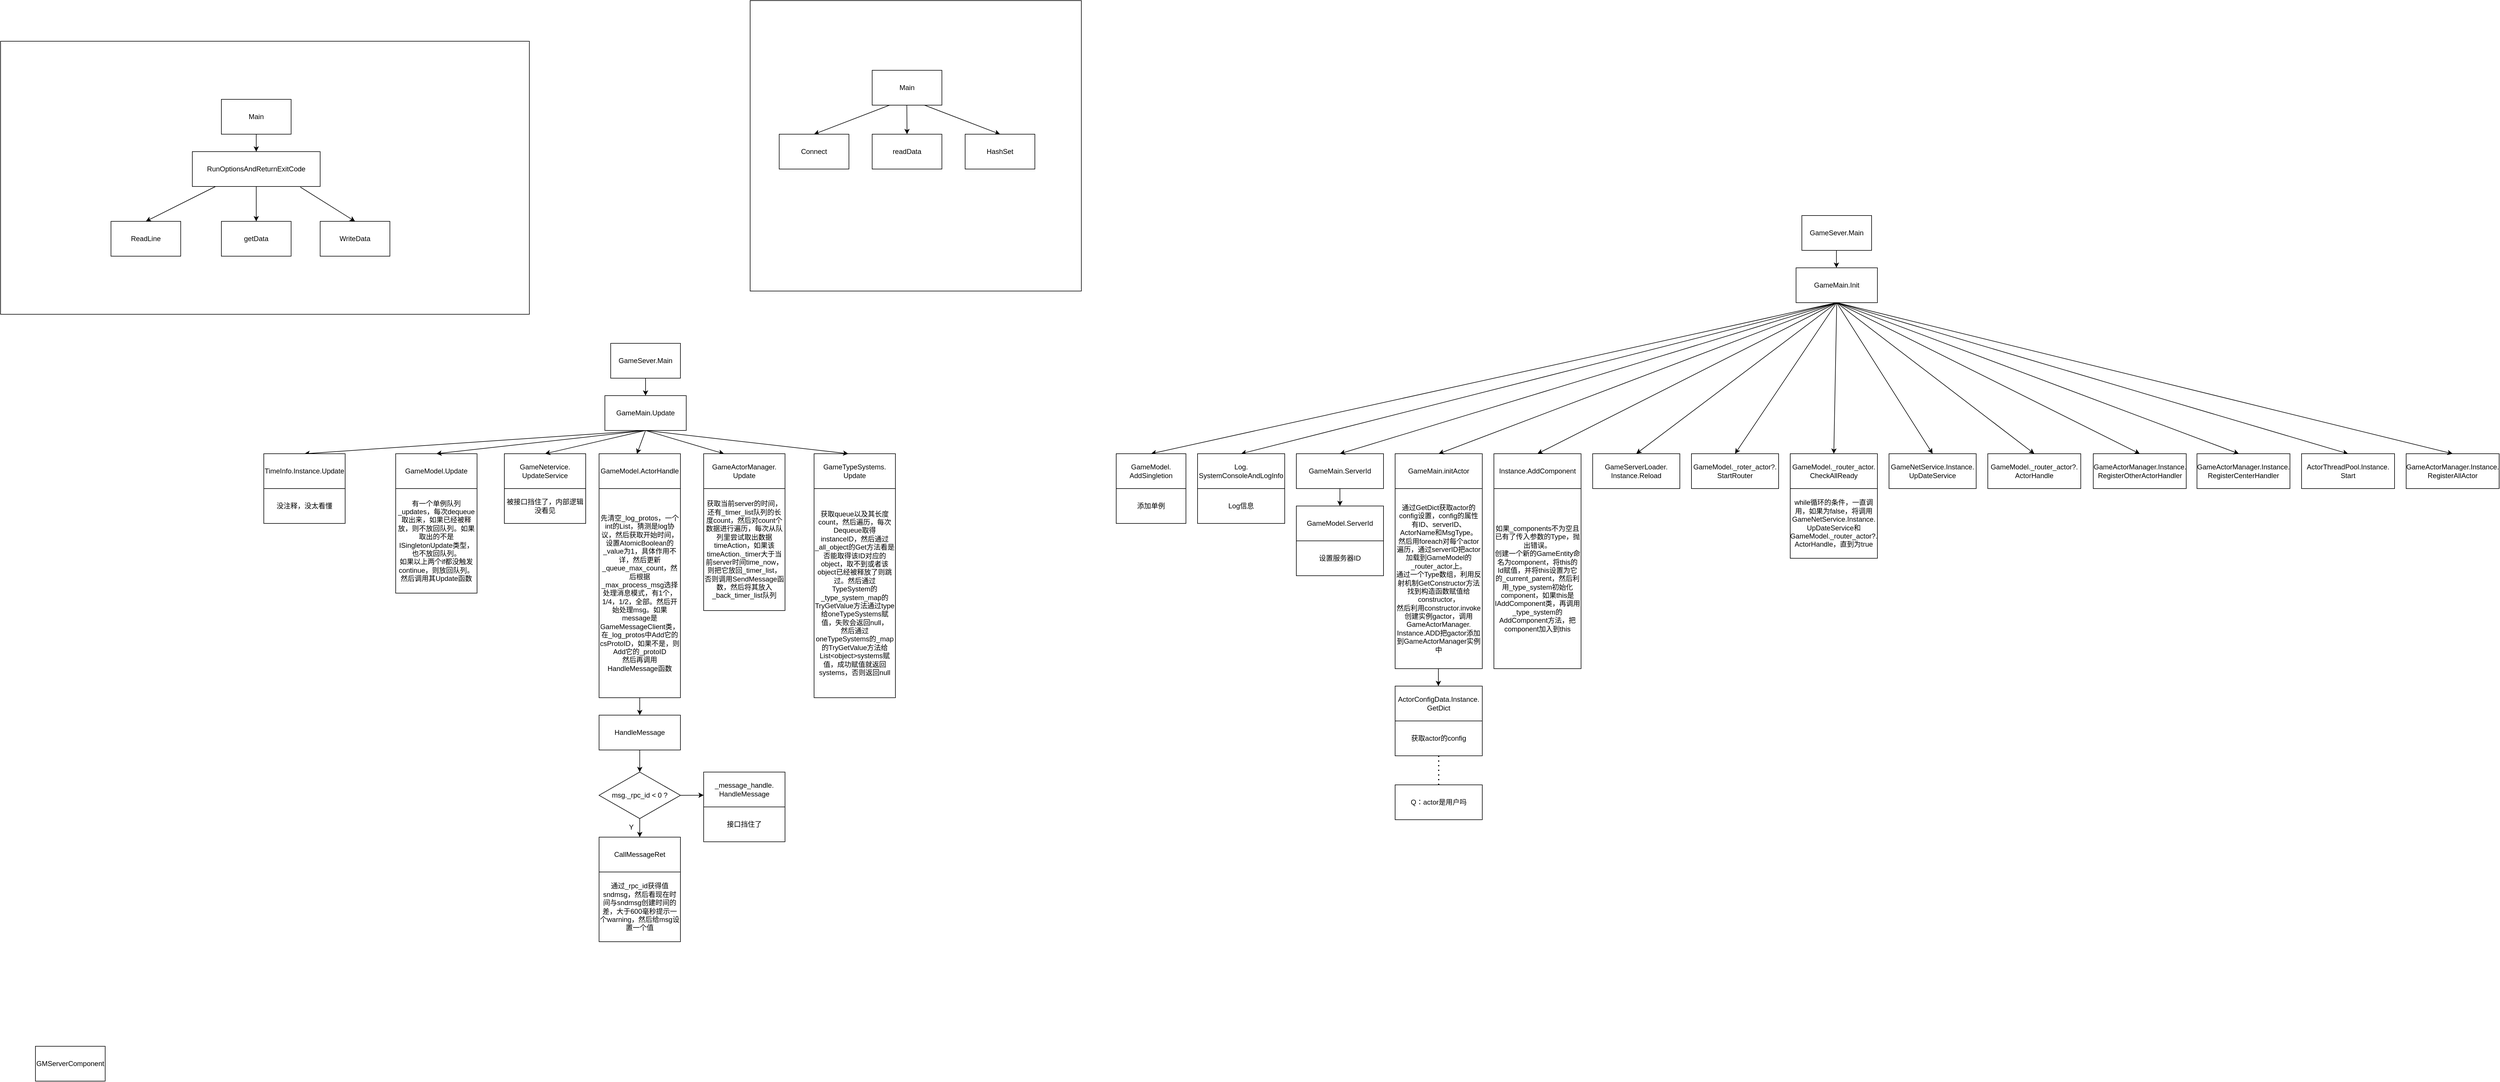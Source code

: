 <mxfile version="21.4.0" type="github">
  <diagram name="第 1 页" id="AkPrUvhRBGIo_sODVcCK">
    <mxGraphModel dx="2067" dy="1951" grid="1" gridSize="10" guides="1" tooltips="1" connect="1" arrows="1" fold="1" page="1" pageScale="1" pageWidth="827" pageHeight="1169" math="0" shadow="0">
      <root>
        <mxCell id="0" />
        <mxCell id="1" parent="0" />
        <mxCell id="agxNZYJJnrSQmRL50gCt-22" value="" style="rounded=0;whiteSpace=wrap;html=1;" parent="1" vertex="1">
          <mxGeometry x="1250" y="-90" width="570" height="500" as="geometry" />
        </mxCell>
        <mxCell id="agxNZYJJnrSQmRL50gCt-10" value="" style="rounded=0;whiteSpace=wrap;html=1;" parent="1" vertex="1">
          <mxGeometry x="-40" y="-20" width="910" height="470" as="geometry" />
        </mxCell>
        <mxCell id="agxNZYJJnrSQmRL50gCt-1" value="Main" style="rounded=0;whiteSpace=wrap;html=1;" parent="1" vertex="1">
          <mxGeometry x="340" y="80" width="120" height="60" as="geometry" />
        </mxCell>
        <mxCell id="agxNZYJJnrSQmRL50gCt-2" value="" style="endArrow=classic;html=1;rounded=0;exitX=0.5;exitY=1;exitDx=0;exitDy=0;" parent="1" source="agxNZYJJnrSQmRL50gCt-1" edge="1">
          <mxGeometry width="50" height="50" relative="1" as="geometry">
            <mxPoint x="390" y="320" as="sourcePoint" />
            <mxPoint x="400" y="170" as="targetPoint" />
          </mxGeometry>
        </mxCell>
        <mxCell id="agxNZYJJnrSQmRL50gCt-3" value="RunOptionsAndReturnExitCode" style="rounded=0;whiteSpace=wrap;html=1;" parent="1" vertex="1">
          <mxGeometry x="290" y="170" width="220" height="60" as="geometry" />
        </mxCell>
        <mxCell id="agxNZYJJnrSQmRL50gCt-4" value="" style="endArrow=classic;html=1;rounded=0;exitX=0.5;exitY=1;exitDx=0;exitDy=0;entryX=0.5;entryY=0;entryDx=0;entryDy=0;" parent="1" target="agxNZYJJnrSQmRL50gCt-5" edge="1">
          <mxGeometry width="50" height="50" relative="1" as="geometry">
            <mxPoint x="330" y="230" as="sourcePoint" />
            <mxPoint x="330" y="260" as="targetPoint" />
          </mxGeometry>
        </mxCell>
        <mxCell id="agxNZYJJnrSQmRL50gCt-5" value="ReadLine" style="rounded=0;whiteSpace=wrap;html=1;" parent="1" vertex="1">
          <mxGeometry x="150" y="290" width="120" height="60" as="geometry" />
        </mxCell>
        <mxCell id="agxNZYJJnrSQmRL50gCt-6" value="getData" style="rounded=0;whiteSpace=wrap;html=1;" parent="1" vertex="1">
          <mxGeometry x="340" y="290" width="120" height="60" as="geometry" />
        </mxCell>
        <mxCell id="agxNZYJJnrSQmRL50gCt-7" value="" style="endArrow=classic;html=1;rounded=0;exitX=0.5;exitY=1;exitDx=0;exitDy=0;entryX=0.5;entryY=0;entryDx=0;entryDy=0;" parent="1" source="agxNZYJJnrSQmRL50gCt-3" target="agxNZYJJnrSQmRL50gCt-6" edge="1">
          <mxGeometry width="50" height="50" relative="1" as="geometry">
            <mxPoint x="560" y="280" as="sourcePoint" />
            <mxPoint x="610" y="230" as="targetPoint" />
          </mxGeometry>
        </mxCell>
        <mxCell id="agxNZYJJnrSQmRL50gCt-8" value="WriteData" style="rounded=0;whiteSpace=wrap;html=1;" parent="1" vertex="1">
          <mxGeometry x="510" y="290" width="120" height="60" as="geometry" />
        </mxCell>
        <mxCell id="agxNZYJJnrSQmRL50gCt-9" value="" style="endArrow=classic;html=1;rounded=0;exitX=0.845;exitY=1.017;exitDx=0;exitDy=0;exitPerimeter=0;entryX=0.5;entryY=0;entryDx=0;entryDy=0;" parent="1" source="agxNZYJJnrSQmRL50gCt-3" target="agxNZYJJnrSQmRL50gCt-8" edge="1">
          <mxGeometry width="50" height="50" relative="1" as="geometry">
            <mxPoint x="650" y="220" as="sourcePoint" />
            <mxPoint x="700" y="170" as="targetPoint" />
          </mxGeometry>
        </mxCell>
        <mxCell id="agxNZYJJnrSQmRL50gCt-11" value="Main" style="rounded=0;whiteSpace=wrap;html=1;" parent="1" vertex="1">
          <mxGeometry x="1460" y="30" width="120" height="60" as="geometry" />
        </mxCell>
        <mxCell id="agxNZYJJnrSQmRL50gCt-12" value="" style="endArrow=classic;html=1;rounded=0;exitX=0.25;exitY=1;exitDx=0;exitDy=0;entryX=0.5;entryY=0;entryDx=0;entryDy=0;" parent="1" source="agxNZYJJnrSQmRL50gCt-11" target="agxNZYJJnrSQmRL50gCt-13" edge="1">
          <mxGeometry width="50" height="50" relative="1" as="geometry">
            <mxPoint x="1780" y="150" as="sourcePoint" />
            <mxPoint x="1520" y="120" as="targetPoint" />
          </mxGeometry>
        </mxCell>
        <mxCell id="agxNZYJJnrSQmRL50gCt-13" value="Connect" style="rounded=0;whiteSpace=wrap;html=1;" parent="1" vertex="1">
          <mxGeometry x="1300" y="140" width="120" height="60" as="geometry" />
        </mxCell>
        <mxCell id="agxNZYJJnrSQmRL50gCt-17" value="" style="endArrow=classic;html=1;rounded=0;exitX=0.5;exitY=1;exitDx=0;exitDy=0;entryX=0.5;entryY=0;entryDx=0;entryDy=0;" parent="1" target="agxNZYJJnrSQmRL50gCt-18" edge="1">
          <mxGeometry width="50" height="50" relative="1" as="geometry">
            <mxPoint x="1519.66" y="90" as="sourcePoint" />
            <mxPoint x="1519.66" y="120" as="targetPoint" />
          </mxGeometry>
        </mxCell>
        <mxCell id="agxNZYJJnrSQmRL50gCt-18" value="readData" style="rounded=0;whiteSpace=wrap;html=1;" parent="1" vertex="1">
          <mxGeometry x="1460" y="140" width="120" height="60" as="geometry" />
        </mxCell>
        <mxCell id="agxNZYJJnrSQmRL50gCt-20" value="" style="endArrow=classic;html=1;rounded=0;exitX=0.75;exitY=1;exitDx=0;exitDy=0;entryX=0.5;entryY=0;entryDx=0;entryDy=0;" parent="1" source="agxNZYJJnrSQmRL50gCt-11" target="agxNZYJJnrSQmRL50gCt-21" edge="1">
          <mxGeometry width="50" height="50" relative="1" as="geometry">
            <mxPoint x="1620" y="90" as="sourcePoint" />
            <mxPoint x="1620" y="120" as="targetPoint" />
          </mxGeometry>
        </mxCell>
        <mxCell id="agxNZYJJnrSQmRL50gCt-21" value="HashSet" style="rounded=0;whiteSpace=wrap;html=1;" parent="1" vertex="1">
          <mxGeometry x="1620" y="140" width="120" height="60" as="geometry" />
        </mxCell>
        <mxCell id="agxNZYJJnrSQmRL50gCt-23" value="GameSever.Main" style="rounded=0;whiteSpace=wrap;html=1;" parent="1" vertex="1">
          <mxGeometry x="1010" y="500" width="120" height="60" as="geometry" />
        </mxCell>
        <mxCell id="agxNZYJJnrSQmRL50gCt-24" value="" style="endArrow=classic;html=1;rounded=0;exitX=0.5;exitY=1;exitDx=0;exitDy=0;" parent="1" source="agxNZYJJnrSQmRL50gCt-23" edge="1">
          <mxGeometry width="50" height="50" relative="1" as="geometry">
            <mxPoint x="1180" y="670" as="sourcePoint" />
            <mxPoint x="1070" y="590" as="targetPoint" />
          </mxGeometry>
        </mxCell>
        <mxCell id="agxNZYJJnrSQmRL50gCt-25" value="GameMain.Update" style="rounded=0;whiteSpace=wrap;html=1;" parent="1" vertex="1">
          <mxGeometry x="1000" y="590" width="140" height="60" as="geometry" />
        </mxCell>
        <mxCell id="agxNZYJJnrSQmRL50gCt-26" value="" style="endArrow=classic;html=1;rounded=0;exitX=0.5;exitY=1;exitDx=0;exitDy=0;entryX=0.5;entryY=0;entryDx=0;entryDy=0;" parent="1" source="agxNZYJJnrSQmRL50gCt-25" target="agxNZYJJnrSQmRL50gCt-27" edge="1">
          <mxGeometry width="50" height="50" relative="1" as="geometry">
            <mxPoint x="1180" y="760" as="sourcePoint" />
            <mxPoint x="1070" y="680" as="targetPoint" />
          </mxGeometry>
        </mxCell>
        <mxCell id="agxNZYJJnrSQmRL50gCt-27" value="TimeInfo.Instance.Update" style="rounded=0;whiteSpace=wrap;html=1;" parent="1" vertex="1">
          <mxGeometry x="413" y="690" width="140" height="60" as="geometry" />
        </mxCell>
        <mxCell id="agxNZYJJnrSQmRL50gCt-31" value="没注释，没太看懂" style="rounded=0;whiteSpace=wrap;html=1;" parent="1" vertex="1">
          <mxGeometry x="413" y="750" width="140" height="60" as="geometry" />
        </mxCell>
        <mxCell id="agxNZYJJnrSQmRL50gCt-33" value="GameModel.Update" style="rounded=0;whiteSpace=wrap;html=1;" parent="1" vertex="1">
          <mxGeometry x="640" y="690" width="140" height="60" as="geometry" />
        </mxCell>
        <mxCell id="agxNZYJJnrSQmRL50gCt-34" value="" style="endArrow=classic;html=1;rounded=0;exitX=0.5;exitY=1;exitDx=0;exitDy=0;entryX=0.5;entryY=0;entryDx=0;entryDy=0;" parent="1" source="agxNZYJJnrSQmRL50gCt-25" target="agxNZYJJnrSQmRL50gCt-33" edge="1">
          <mxGeometry width="50" height="50" relative="1" as="geometry">
            <mxPoint x="1080" y="730" as="sourcePoint" />
            <mxPoint x="1130" y="680" as="targetPoint" />
          </mxGeometry>
        </mxCell>
        <mxCell id="agxNZYJJnrSQmRL50gCt-35" value="有一个单例队列_updates，每次dequeue取出来，如果已经被释放，则不放回队列。如果取出的不是ISingletonUpdate类型，也不放回队列。&lt;br&gt;如果以上两个if都没触发continue，则放回队列。然后调用其Update函数" style="rounded=0;whiteSpace=wrap;html=1;" parent="1" vertex="1">
          <mxGeometry x="640" y="750" width="140" height="180" as="geometry" />
        </mxCell>
        <mxCell id="agxNZYJJnrSQmRL50gCt-36" value="GameNetervice.&lt;br&gt;UpdateService" style="rounded=0;whiteSpace=wrap;html=1;" parent="1" vertex="1">
          <mxGeometry x="827" y="690" width="140" height="60" as="geometry" />
        </mxCell>
        <mxCell id="agxNZYJJnrSQmRL50gCt-37" value="" style="endArrow=classic;html=1;rounded=0;entryX=0.5;entryY=0;entryDx=0;entryDy=0;exitX=0.5;exitY=1;exitDx=0;exitDy=0;" parent="1" source="agxNZYJJnrSQmRL50gCt-25" target="agxNZYJJnrSQmRL50gCt-36" edge="1">
          <mxGeometry width="50" height="50" relative="1" as="geometry">
            <mxPoint x="1030" y="650" as="sourcePoint" />
            <mxPoint x="1260" y="620" as="targetPoint" />
          </mxGeometry>
        </mxCell>
        <mxCell id="agxNZYJJnrSQmRL50gCt-38" value="被接口挡住了，内部逻辑没看见" style="rounded=0;whiteSpace=wrap;html=1;" parent="1" vertex="1">
          <mxGeometry x="827" y="750" width="140" height="60" as="geometry" />
        </mxCell>
        <mxCell id="agxNZYJJnrSQmRL50gCt-39" value="" style="endArrow=classic;html=1;rounded=0;exitX=0.5;exitY=1;exitDx=0;exitDy=0;entryX=0.465;entryY=0.006;entryDx=0;entryDy=0;entryPerimeter=0;" parent="1" source="agxNZYJJnrSQmRL50gCt-25" target="agxNZYJJnrSQmRL50gCt-41" edge="1">
          <mxGeometry width="50" height="50" relative="1" as="geometry">
            <mxPoint x="1120" y="650" as="sourcePoint" />
            <mxPoint x="1330" y="690" as="targetPoint" />
          </mxGeometry>
        </mxCell>
        <mxCell id="agxNZYJJnrSQmRL50gCt-41" value="GameModel.ActorHandle" style="rounded=0;whiteSpace=wrap;html=1;" parent="1" vertex="1">
          <mxGeometry x="990" y="690" width="140" height="60" as="geometry" />
        </mxCell>
        <mxCell id="agxNZYJJnrSQmRL50gCt-43" value="先清空_log_protos，一个int的List，猜测是log协议，然后获取开始时间，设置AtomicBoolean的_value为1，具体作用不详，然后更新_queue_max_count，然后根据_max_process_msg选择处理消息模式，有1个，1/4，1/2，全部。然后开始处理msg。如果message是GameMessageClient类，在_log_protos中Add它的csProtoID，如果不是，则Add它的_protoID&lt;br&gt;然后再调用HandleMessage函数" style="rounded=0;whiteSpace=wrap;html=1;" parent="1" vertex="1">
          <mxGeometry x="990" y="750" width="140" height="360" as="geometry" />
        </mxCell>
        <mxCell id="agxNZYJJnrSQmRL50gCt-44" value="" style="endArrow=classic;html=1;rounded=0;entryX=0.5;entryY=0;entryDx=0;entryDy=0;exitX=0.5;exitY=1;exitDx=0;exitDy=0;" parent="1" source="agxNZYJJnrSQmRL50gCt-43" target="agxNZYJJnrSQmRL50gCt-45" edge="1">
          <mxGeometry width="50" height="50" relative="1" as="geometry">
            <mxPoint x="1050" y="1110" as="sourcePoint" />
            <mxPoint x="980" y="1066" as="targetPoint" />
          </mxGeometry>
        </mxCell>
        <mxCell id="agxNZYJJnrSQmRL50gCt-45" value="HandleMessage" style="rounded=0;whiteSpace=wrap;html=1;" parent="1" vertex="1">
          <mxGeometry x="990" y="1140" width="140" height="60" as="geometry" />
        </mxCell>
        <mxCell id="agxNZYJJnrSQmRL50gCt-46" value="" style="endArrow=classic;html=1;rounded=0;exitX=0.5;exitY=1;exitDx=0;exitDy=0;entryX=0.5;entryY=0;entryDx=0;entryDy=0;" parent="1" source="agxNZYJJnrSQmRL50gCt-45" target="agxNZYJJnrSQmRL50gCt-49" edge="1">
          <mxGeometry width="50" height="50" relative="1" as="geometry">
            <mxPoint x="1010" y="1310" as="sourcePoint" />
            <mxPoint x="1000" y="1240" as="targetPoint" />
          </mxGeometry>
        </mxCell>
        <mxCell id="agxNZYJJnrSQmRL50gCt-49" value="msg._rpc_id &amp;lt; 0 ?" style="rhombus;whiteSpace=wrap;html=1;" parent="1" vertex="1">
          <mxGeometry x="990" y="1238" width="140" height="80" as="geometry" />
        </mxCell>
        <mxCell id="agxNZYJJnrSQmRL50gCt-50" value="" style="endArrow=classic;html=1;rounded=0;exitX=0.5;exitY=1;exitDx=0;exitDy=0;entryX=0.5;entryY=0;entryDx=0;entryDy=0;" parent="1" source="agxNZYJJnrSQmRL50gCt-49" target="agxNZYJJnrSQmRL50gCt-52" edge="1">
          <mxGeometry width="50" height="50" relative="1" as="geometry">
            <mxPoint x="990" y="1390" as="sourcePoint" />
            <mxPoint x="990" y="1360" as="targetPoint" />
          </mxGeometry>
        </mxCell>
        <mxCell id="agxNZYJJnrSQmRL50gCt-51" value="Y" style="text;html=1;align=center;verticalAlign=middle;resizable=0;points=[];autosize=1;strokeColor=none;fillColor=none;" parent="1" vertex="1">
          <mxGeometry x="1030" y="1318" width="30" height="30" as="geometry" />
        </mxCell>
        <mxCell id="agxNZYJJnrSQmRL50gCt-52" value="CallMessageRet" style="rounded=0;whiteSpace=wrap;html=1;" parent="1" vertex="1">
          <mxGeometry x="990" y="1350" width="140" height="60" as="geometry" />
        </mxCell>
        <mxCell id="agxNZYJJnrSQmRL50gCt-53" value="" style="endArrow=classic;html=1;rounded=0;" parent="1" edge="1">
          <mxGeometry width="50" height="50" relative="1" as="geometry">
            <mxPoint x="1130" y="1278" as="sourcePoint" />
            <mxPoint x="1170" y="1277.8" as="targetPoint" />
          </mxGeometry>
        </mxCell>
        <mxCell id="agxNZYJJnrSQmRL50gCt-54" value="_message_handle.&lt;br&gt;HandleMessage" style="rounded=0;whiteSpace=wrap;html=1;" parent="1" vertex="1">
          <mxGeometry x="1170" y="1238" width="140" height="60" as="geometry" />
        </mxCell>
        <mxCell id="agxNZYJJnrSQmRL50gCt-55" value="接口挡住了" style="rounded=0;whiteSpace=wrap;html=1;" parent="1" vertex="1">
          <mxGeometry x="1170" y="1298" width="140" height="60" as="geometry" />
        </mxCell>
        <mxCell id="agxNZYJJnrSQmRL50gCt-56" value="通过_rpc_id获得值sndmsg，然后看现在时间与sndmsg创建时间的差，大于600毫秒提示一个warning，然后给msg设置一个值" style="rounded=0;whiteSpace=wrap;html=1;" parent="1" vertex="1">
          <mxGeometry x="990" y="1410" width="140" height="120" as="geometry" />
        </mxCell>
        <mxCell id="agxNZYJJnrSQmRL50gCt-70" value="" style="endArrow=classic;html=1;rounded=0;entryX=0.25;entryY=0;entryDx=0;entryDy=0;" parent="1" target="agxNZYJJnrSQmRL50gCt-71" edge="1">
          <mxGeometry width="50" height="50" relative="1" as="geometry">
            <mxPoint x="1070" y="650" as="sourcePoint" />
            <mxPoint x="1200" y="680" as="targetPoint" />
          </mxGeometry>
        </mxCell>
        <mxCell id="agxNZYJJnrSQmRL50gCt-71" value="GameActorManager.&lt;br&gt;Update" style="rounded=0;whiteSpace=wrap;html=1;" parent="1" vertex="1">
          <mxGeometry x="1170" y="690" width="140" height="60" as="geometry" />
        </mxCell>
        <mxCell id="agxNZYJJnrSQmRL50gCt-72" value="获取当前server的时间，还有_timer_list队列的长度count，然后对count个数据进行遍历，每次从队列里尝试取出数据timeAction，如果该timeAction._timer大于当前server时间time_now，则把它放回_timer_list，否则调用SendMessage函数，然后将其放入_back_timer_list队列" style="rounded=0;whiteSpace=wrap;html=1;" parent="1" vertex="1">
          <mxGeometry x="1170" y="750" width="140" height="210" as="geometry" />
        </mxCell>
        <mxCell id="EGltKX2aPdwIZXadGuva-1" value="GameTypeSystems.&lt;br&gt;Update" style="rounded=0;whiteSpace=wrap;html=1;" parent="1" vertex="1">
          <mxGeometry x="1360" y="690" width="140" height="60" as="geometry" />
        </mxCell>
        <mxCell id="EGltKX2aPdwIZXadGuva-2" value="" style="endArrow=classic;html=1;rounded=0;entryX=0.421;entryY=0;entryDx=0;entryDy=0;exitX=0.5;exitY=1;exitDx=0;exitDy=0;entryPerimeter=0;" parent="1" source="agxNZYJJnrSQmRL50gCt-25" target="EGltKX2aPdwIZXadGuva-1" edge="1">
          <mxGeometry width="50" height="50" relative="1" as="geometry">
            <mxPoint x="1140" y="630" as="sourcePoint" />
            <mxPoint x="1275" y="670" as="targetPoint" />
          </mxGeometry>
        </mxCell>
        <mxCell id="EGltKX2aPdwIZXadGuva-3" value="获取queue以及其长度count，然后遍历，每次Dequeue取得instanceID，然后通过_all_object的Get方法看是否能取得该ID对应的object，取不到或者该object已经被释放了则跳过。然后通过TypeSystem的_type_system_map的TryGetValue方法通过type给oneTypeSystems赋值，失败会返回null，&lt;br&gt;然后通过oneTypeSystems的_map的TryGetValue方法给List&amp;lt;object&amp;gt;systems赋值，成功赋值就返回systems，否则返回null" style="rounded=0;whiteSpace=wrap;html=1;" parent="1" vertex="1">
          <mxGeometry x="1360" y="750" width="140" height="360" as="geometry" />
        </mxCell>
        <mxCell id="EGltKX2aPdwIZXadGuva-4" value="GMServerComponent" style="rounded=0;whiteSpace=wrap;html=1;" parent="1" vertex="1">
          <mxGeometry x="20" y="1710" width="120" height="60" as="geometry" />
        </mxCell>
        <mxCell id="MWC4nCh9BzGZ-LohU2af-1" value="GameSever.Main" style="rounded=0;whiteSpace=wrap;html=1;" vertex="1" parent="1">
          <mxGeometry x="3060" y="280" width="120" height="60" as="geometry" />
        </mxCell>
        <mxCell id="MWC4nCh9BzGZ-LohU2af-2" value="" style="endArrow=classic;html=1;rounded=0;exitX=0.5;exitY=1;exitDx=0;exitDy=0;" edge="1" parent="1">
          <mxGeometry width="50" height="50" relative="1" as="geometry">
            <mxPoint x="3119.47" y="340" as="sourcePoint" />
            <mxPoint x="3119.47" y="370" as="targetPoint" />
          </mxGeometry>
        </mxCell>
        <mxCell id="MWC4nCh9BzGZ-LohU2af-3" value="GameMain.Init" style="rounded=0;whiteSpace=wrap;html=1;" vertex="1" parent="1">
          <mxGeometry x="3050" y="370" width="140" height="60" as="geometry" />
        </mxCell>
        <mxCell id="MWC4nCh9BzGZ-LohU2af-4" value="" style="endArrow=classic;html=1;rounded=0;exitX=0.5;exitY=1;exitDx=0;exitDy=0;entryX=0.5;entryY=0;entryDx=0;entryDy=0;" edge="1" parent="1" source="MWC4nCh9BzGZ-LohU2af-3" target="MWC4nCh9BzGZ-LohU2af-5">
          <mxGeometry width="50" height="50" relative="1" as="geometry">
            <mxPoint x="1740" y="790" as="sourcePoint" />
            <mxPoint x="1600" y="680" as="targetPoint" />
          </mxGeometry>
        </mxCell>
        <mxCell id="MWC4nCh9BzGZ-LohU2af-5" value="GameModel.&lt;br&gt;AddSingletion" style="rounded=0;whiteSpace=wrap;html=1;" vertex="1" parent="1">
          <mxGeometry x="1880" y="690" width="120" height="60" as="geometry" />
        </mxCell>
        <mxCell id="MWC4nCh9BzGZ-LohU2af-6" value="" style="endArrow=classic;html=1;rounded=0;exitX=0.5;exitY=1;exitDx=0;exitDy=0;entryX=0.5;entryY=0;entryDx=0;entryDy=0;" edge="1" parent="1" source="MWC4nCh9BzGZ-LohU2af-3" target="MWC4nCh9BzGZ-LohU2af-7">
          <mxGeometry width="50" height="50" relative="1" as="geometry">
            <mxPoint x="1860" y="730" as="sourcePoint" />
            <mxPoint x="1720" y="680" as="targetPoint" />
          </mxGeometry>
        </mxCell>
        <mxCell id="MWC4nCh9BzGZ-LohU2af-7" value="Log.&lt;br&gt;SystemConsoleAndLogInfo" style="rounded=0;whiteSpace=wrap;html=1;" vertex="1" parent="1">
          <mxGeometry x="2020" y="690" width="150" height="60" as="geometry" />
        </mxCell>
        <mxCell id="MWC4nCh9BzGZ-LohU2af-10" value="GameMain.ServerId" style="rounded=0;whiteSpace=wrap;html=1;" vertex="1" parent="1">
          <mxGeometry x="2190" y="690" width="150" height="60" as="geometry" />
        </mxCell>
        <mxCell id="MWC4nCh9BzGZ-LohU2af-11" value="" style="endArrow=classic;html=1;rounded=0;entryX=0.5;entryY=0;entryDx=0;entryDy=0;exitX=0.5;exitY=1;exitDx=0;exitDy=0;" edge="1" parent="1" source="MWC4nCh9BzGZ-LohU2af-3" target="MWC4nCh9BzGZ-LohU2af-10">
          <mxGeometry width="50" height="50" relative="1" as="geometry">
            <mxPoint x="2100" y="600" as="sourcePoint" />
            <mxPoint x="1880" y="760" as="targetPoint" />
          </mxGeometry>
        </mxCell>
        <mxCell id="MWC4nCh9BzGZ-LohU2af-16" value="" style="endArrow=classic;html=1;rounded=0;exitX=0.5;exitY=1;exitDx=0;exitDy=0;entryX=0.5;entryY=0;entryDx=0;entryDy=0;" edge="1" parent="1" source="MWC4nCh9BzGZ-LohU2af-10" target="MWC4nCh9BzGZ-LohU2af-17">
          <mxGeometry width="50" height="50" relative="1" as="geometry">
            <mxPoint x="1920" y="820" as="sourcePoint" />
            <mxPoint x="1915" y="780" as="targetPoint" />
          </mxGeometry>
        </mxCell>
        <mxCell id="MWC4nCh9BzGZ-LohU2af-17" value="GameModel.ServerId" style="rounded=0;whiteSpace=wrap;html=1;" vertex="1" parent="1">
          <mxGeometry x="2190" y="780" width="150" height="60" as="geometry" />
        </mxCell>
        <mxCell id="MWC4nCh9BzGZ-LohU2af-18" value="设置服务器ID" style="rounded=0;whiteSpace=wrap;html=1;" vertex="1" parent="1">
          <mxGeometry x="2190" y="840" width="150" height="60" as="geometry" />
        </mxCell>
        <mxCell id="MWC4nCh9BzGZ-LohU2af-19" value="添加单例" style="rounded=0;whiteSpace=wrap;html=1;" vertex="1" parent="1">
          <mxGeometry x="1880" y="750" width="120" height="60" as="geometry" />
        </mxCell>
        <mxCell id="MWC4nCh9BzGZ-LohU2af-20" value="GameMain.initActor" style="rounded=0;whiteSpace=wrap;html=1;" vertex="1" parent="1">
          <mxGeometry x="2360" y="690" width="150" height="60" as="geometry" />
        </mxCell>
        <mxCell id="MWC4nCh9BzGZ-LohU2af-21" value="" style="endArrow=classic;html=1;rounded=0;entryX=0.5;entryY=0;entryDx=0;entryDy=0;exitX=0.5;exitY=1;exitDx=0;exitDy=0;" edge="1" parent="1" source="MWC4nCh9BzGZ-LohU2af-3" target="MWC4nCh9BzGZ-LohU2af-20">
          <mxGeometry width="50" height="50" relative="1" as="geometry">
            <mxPoint x="1920" y="640" as="sourcePoint" />
            <mxPoint x="2325" y="670" as="targetPoint" />
          </mxGeometry>
        </mxCell>
        <mxCell id="MWC4nCh9BzGZ-LohU2af-24" value="" style="endArrow=classic;html=1;rounded=0;entryX=0.5;entryY=0;entryDx=0;entryDy=0;exitX=0.5;exitY=1;exitDx=0;exitDy=0;" edge="1" parent="1" source="MWC4nCh9BzGZ-LohU2af-3" target="MWC4nCh9BzGZ-LohU2af-25">
          <mxGeometry width="50" height="50" relative="1" as="geometry">
            <mxPoint x="2100" y="600" as="sourcePoint" />
            <mxPoint x="2580" y="680" as="targetPoint" />
          </mxGeometry>
        </mxCell>
        <mxCell id="MWC4nCh9BzGZ-LohU2af-25" value="Instance.AddComponent" style="rounded=0;whiteSpace=wrap;html=1;" vertex="1" parent="1">
          <mxGeometry x="2530" y="690" width="150" height="60" as="geometry" />
        </mxCell>
        <mxCell id="MWC4nCh9BzGZ-LohU2af-26" value="" style="endArrow=classic;html=1;rounded=0;exitX=0.5;exitY=1;exitDx=0;exitDy=0;entryX=0.5;entryY=0;entryDx=0;entryDy=0;" edge="1" parent="1" source="MWC4nCh9BzGZ-LohU2af-3" target="MWC4nCh9BzGZ-LohU2af-27">
          <mxGeometry width="50" height="50" relative="1" as="geometry">
            <mxPoint x="2210" y="590" as="sourcePoint" />
            <mxPoint x="2750" y="690" as="targetPoint" />
          </mxGeometry>
        </mxCell>
        <mxCell id="MWC4nCh9BzGZ-LohU2af-27" value="GameServerLoader.&lt;br&gt;Instance.Reload" style="rounded=0;whiteSpace=wrap;html=1;" vertex="1" parent="1">
          <mxGeometry x="2700" y="690" width="150" height="60" as="geometry" />
        </mxCell>
        <mxCell id="MWC4nCh9BzGZ-LohU2af-28" value="" style="endArrow=classic;html=1;rounded=0;exitX=0.5;exitY=1;exitDx=0;exitDy=0;entryX=0.5;entryY=0;entryDx=0;entryDy=0;" edge="1" parent="1" source="MWC4nCh9BzGZ-LohU2af-3" target="MWC4nCh9BzGZ-LohU2af-29">
          <mxGeometry width="50" height="50" relative="1" as="geometry">
            <mxPoint x="2230" y="600" as="sourcePoint" />
            <mxPoint x="2920" y="680" as="targetPoint" />
          </mxGeometry>
        </mxCell>
        <mxCell id="MWC4nCh9BzGZ-LohU2af-29" value="GameModel._roter_actor?.&lt;br&gt;StartRouter" style="rounded=0;whiteSpace=wrap;html=1;" vertex="1" parent="1">
          <mxGeometry x="2870" y="690" width="150" height="60" as="geometry" />
        </mxCell>
        <mxCell id="MWC4nCh9BzGZ-LohU2af-30" value="" style="endArrow=classic;html=1;rounded=0;exitX=0.5;exitY=1;exitDx=0;exitDy=0;entryX=0.5;entryY=0;entryDx=0;entryDy=0;" edge="1" parent="1" source="MWC4nCh9BzGZ-LohU2af-3" target="MWC4nCh9BzGZ-LohU2af-31">
          <mxGeometry width="50" height="50" relative="1" as="geometry">
            <mxPoint x="2470" y="600" as="sourcePoint" />
            <mxPoint x="3090" y="680" as="targetPoint" />
          </mxGeometry>
        </mxCell>
        <mxCell id="MWC4nCh9BzGZ-LohU2af-31" value="GameModel._router_actor.&lt;br&gt;CheckAllReady" style="rounded=0;whiteSpace=wrap;html=1;" vertex="1" parent="1">
          <mxGeometry x="3040" y="690" width="150" height="60" as="geometry" />
        </mxCell>
        <mxCell id="MWC4nCh9BzGZ-LohU2af-34" value="while循环的条件，一直调用，如果为false，将调用GameNetService.Instance.&lt;br&gt;UpDateService和GameModel._router_actor?.&lt;br&gt;ActorHandle，直到为true" style="rounded=0;whiteSpace=wrap;html=1;" vertex="1" parent="1">
          <mxGeometry x="3040" y="750" width="150" height="120" as="geometry" />
        </mxCell>
        <mxCell id="MWC4nCh9BzGZ-LohU2af-35" value="" style="endArrow=classic;html=1;rounded=0;exitX=0.5;exitY=1;exitDx=0;exitDy=0;entryX=0.5;entryY=0;entryDx=0;entryDy=0;" edge="1" parent="1" source="MWC4nCh9BzGZ-LohU2af-3" target="MWC4nCh9BzGZ-LohU2af-36">
          <mxGeometry width="50" height="50" relative="1" as="geometry">
            <mxPoint x="2690" y="650" as="sourcePoint" />
            <mxPoint x="3260" y="680" as="targetPoint" />
          </mxGeometry>
        </mxCell>
        <mxCell id="MWC4nCh9BzGZ-LohU2af-36" value="GameNetService.Instance.&lt;br style=&quot;border-color: var(--border-color);&quot;&gt;UpDateService" style="rounded=0;whiteSpace=wrap;html=1;" vertex="1" parent="1">
          <mxGeometry x="3210" y="690" width="150" height="60" as="geometry" />
        </mxCell>
        <mxCell id="MWC4nCh9BzGZ-LohU2af-38" value="GameModel._router_actor?.&lt;br style=&quot;border-color: var(--border-color);&quot;&gt;&lt;span style=&quot;border-color: var(--border-color);&quot;&gt;ActorHandle&lt;/span&gt;" style="rounded=0;whiteSpace=wrap;html=1;" vertex="1" parent="1">
          <mxGeometry x="3380" y="690" width="160" height="60" as="geometry" />
        </mxCell>
        <mxCell id="MWC4nCh9BzGZ-LohU2af-39" value="" style="endArrow=classic;html=1;rounded=0;exitX=0.5;exitY=1;exitDx=0;exitDy=0;entryX=0.5;entryY=0;entryDx=0;entryDy=0;" edge="1" parent="1" source="MWC4nCh9BzGZ-LohU2af-3" target="MWC4nCh9BzGZ-LohU2af-38">
          <mxGeometry width="50" height="50" relative="1" as="geometry">
            <mxPoint x="2805" y="540" as="sourcePoint" />
            <mxPoint x="3380" y="660" as="targetPoint" />
          </mxGeometry>
        </mxCell>
        <mxCell id="MWC4nCh9BzGZ-LohU2af-40" value="GameActorManager.Instance.&lt;br&gt;RegisterOtherActorHandler" style="rounded=0;whiteSpace=wrap;html=1;" vertex="1" parent="1">
          <mxGeometry x="3561.5" y="690" width="160" height="60" as="geometry" />
        </mxCell>
        <mxCell id="MWC4nCh9BzGZ-LohU2af-41" value="GameActorManager.Instance.&lt;br style=&quot;border-color: var(--border-color);&quot;&gt;RegisterCenterHandler" style="rounded=0;whiteSpace=wrap;html=1;" vertex="1" parent="1">
          <mxGeometry x="3740" y="690" width="160" height="60" as="geometry" />
        </mxCell>
        <mxCell id="MWC4nCh9BzGZ-LohU2af-42" value="" style="endArrow=classic;html=1;rounded=0;exitX=0.5;exitY=1;exitDx=0;exitDy=0;entryX=0.5;entryY=0;entryDx=0;entryDy=0;" edge="1" parent="1" source="MWC4nCh9BzGZ-LohU2af-3" target="MWC4nCh9BzGZ-LohU2af-40">
          <mxGeometry width="50" height="50" relative="1" as="geometry">
            <mxPoint x="2880" y="570" as="sourcePoint" />
            <mxPoint x="3630" y="690" as="targetPoint" />
          </mxGeometry>
        </mxCell>
        <mxCell id="MWC4nCh9BzGZ-LohU2af-43" value="" style="endArrow=classic;html=1;rounded=0;exitX=0.5;exitY=1;exitDx=0;exitDy=0;" edge="1" parent="1" source="MWC4nCh9BzGZ-LohU2af-3">
          <mxGeometry width="50" height="50" relative="1" as="geometry">
            <mxPoint x="2880" y="570" as="sourcePoint" />
            <mxPoint x="3812" y="690" as="targetPoint" />
          </mxGeometry>
        </mxCell>
        <mxCell id="MWC4nCh9BzGZ-LohU2af-44" value="" style="endArrow=classic;html=1;rounded=0;exitX=0.5;exitY=1;exitDx=0;exitDy=0;entryX=0.5;entryY=0;entryDx=0;entryDy=0;" edge="1" parent="1" source="MWC4nCh9BzGZ-LohU2af-3" target="MWC4nCh9BzGZ-LohU2af-45">
          <mxGeometry width="50" height="50" relative="1" as="geometry">
            <mxPoint x="3490" y="555" as="sourcePoint" />
            <mxPoint x="3973.158" y="680" as="targetPoint" />
          </mxGeometry>
        </mxCell>
        <mxCell id="MWC4nCh9BzGZ-LohU2af-45" value="ActorThreadPool.Instance.&lt;br&gt;Start" style="rounded=0;whiteSpace=wrap;html=1;" vertex="1" parent="1">
          <mxGeometry x="3920" y="690" width="160" height="60" as="geometry" />
        </mxCell>
        <mxCell id="MWC4nCh9BzGZ-LohU2af-46" value="GameActorManager.Instance.&lt;br&gt;RegisterAllActor" style="rounded=0;whiteSpace=wrap;html=1;" vertex="1" parent="1">
          <mxGeometry x="4100" y="690" width="160" height="60" as="geometry" />
        </mxCell>
        <mxCell id="MWC4nCh9BzGZ-LohU2af-47" value="" style="endArrow=classic;html=1;rounded=0;exitX=0.5;exitY=1;exitDx=0;exitDy=0;entryX=0.5;entryY=0;entryDx=0;entryDy=0;" edge="1" parent="1" source="MWC4nCh9BzGZ-LohU2af-3" target="MWC4nCh9BzGZ-LohU2af-46">
          <mxGeometry width="50" height="50" relative="1" as="geometry">
            <mxPoint x="3020" y="390" as="sourcePoint" />
            <mxPoint x="4090" y="660" as="targetPoint" />
          </mxGeometry>
        </mxCell>
        <mxCell id="MWC4nCh9BzGZ-LohU2af-48" value="Log信息" style="rounded=0;whiteSpace=wrap;html=1;" vertex="1" parent="1">
          <mxGeometry x="2020" y="750" width="150" height="60" as="geometry" />
        </mxCell>
        <mxCell id="MWC4nCh9BzGZ-LohU2af-50" value="ActorConfigData.Instance.&lt;br&gt;GetDict" style="rounded=0;whiteSpace=wrap;html=1;" vertex="1" parent="1">
          <mxGeometry x="2360" y="1090" width="150" height="60" as="geometry" />
        </mxCell>
        <mxCell id="MWC4nCh9BzGZ-LohU2af-51" value="获取actor的config" style="rounded=0;whiteSpace=wrap;html=1;" vertex="1" parent="1">
          <mxGeometry x="2360" y="1150" width="150" height="60" as="geometry" />
        </mxCell>
        <mxCell id="MWC4nCh9BzGZ-LohU2af-52" value="通过GetDict获取actor的config设置，config的属性有ID、serverID、ActorName和MsgType。&lt;br&gt;然后用foreach对每个actor遍历，通过serverID把actor加载到GameModel的_router_actor上。&lt;br&gt;通过一个Type数组，利用反射机制GetConstructor方法找到构造函数赋值给constructor，&lt;br&gt;然后利用constructor.invoke创建实例gactor，调用GameActorManager.&lt;br&gt;Instance.ADD把gactor添加到GameActorManager实例中" style="rounded=0;whiteSpace=wrap;html=1;" vertex="1" parent="1">
          <mxGeometry x="2360" y="750" width="150" height="310" as="geometry" />
        </mxCell>
        <mxCell id="MWC4nCh9BzGZ-LohU2af-53" value="" style="endArrow=classic;html=1;rounded=0;exitX=0.5;exitY=1;exitDx=0;exitDy=0;entryX=0.5;entryY=0;entryDx=0;entryDy=0;" edge="1" parent="1">
          <mxGeometry width="50" height="50" relative="1" as="geometry">
            <mxPoint x="2434.47" y="1060" as="sourcePoint" />
            <mxPoint x="2434.47" y="1090" as="targetPoint" />
          </mxGeometry>
        </mxCell>
        <mxCell id="MWC4nCh9BzGZ-LohU2af-54" value="" style="endArrow=none;dashed=1;html=1;dashPattern=1 3;strokeWidth=2;rounded=0;entryX=0.5;entryY=1;entryDx=0;entryDy=0;" edge="1" parent="1" target="MWC4nCh9BzGZ-LohU2af-51">
          <mxGeometry width="50" height="50" relative="1" as="geometry">
            <mxPoint x="2435" y="1260" as="sourcePoint" />
            <mxPoint x="2430" y="1220" as="targetPoint" />
          </mxGeometry>
        </mxCell>
        <mxCell id="MWC4nCh9BzGZ-LohU2af-55" value="Q：actor是用户吗&lt;br&gt;" style="rounded=0;whiteSpace=wrap;html=1;" vertex="1" parent="1">
          <mxGeometry x="2360" y="1260" width="150" height="60" as="geometry" />
        </mxCell>
        <mxCell id="MWC4nCh9BzGZ-LohU2af-56" value="如果_components不为空且已有了传入参数的Type，抛出错误。&lt;br&gt;创建一个新的GameEntity命名为component，将this的Id赋值，并将this设置为它的_current_parent，然后利用_type_system初始化component，如果this是IAddComponent类，再调用_type_system的AddComponent方法，把component加入到this" style="rounded=0;whiteSpace=wrap;html=1;" vertex="1" parent="1">
          <mxGeometry x="2530" y="750" width="150" height="310" as="geometry" />
        </mxCell>
      </root>
    </mxGraphModel>
  </diagram>
</mxfile>

